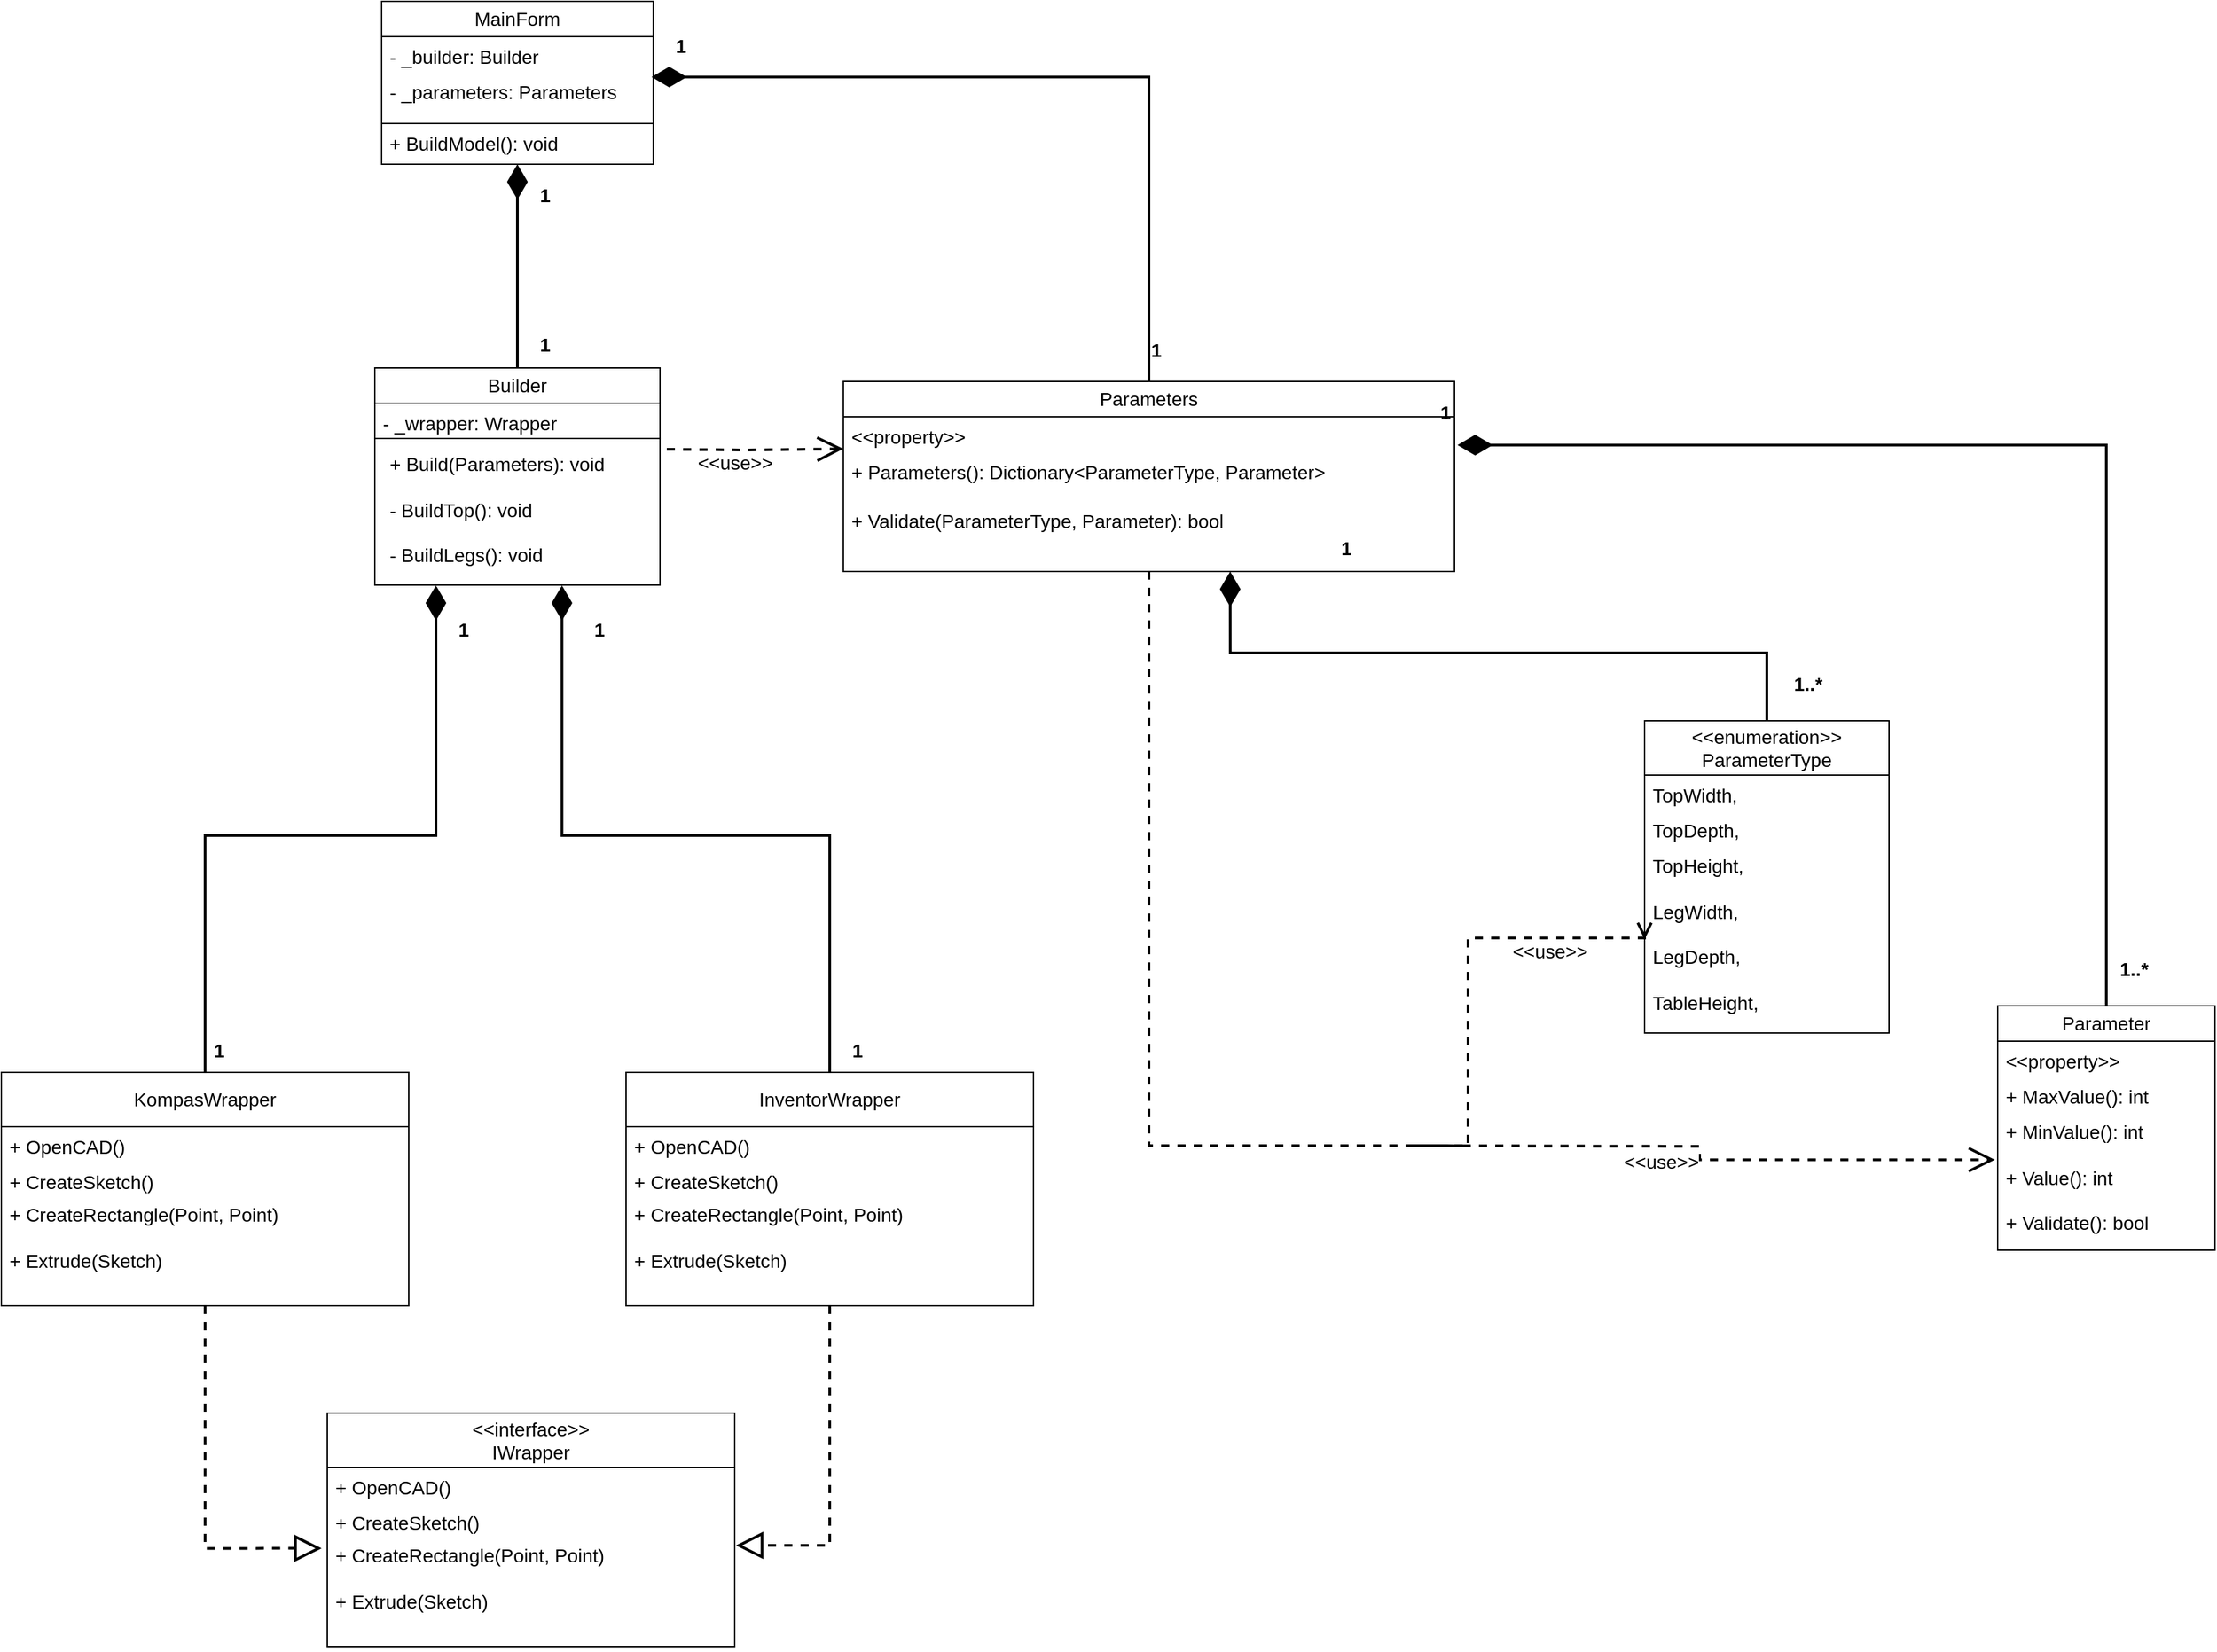 <mxfile version="24.7.17">
  <diagram name="Страница — 1" id="_GvUe0sxVUc-ljBJi4vi">
    <mxGraphModel dx="2227" dy="1865" grid="1" gridSize="10" guides="1" tooltips="1" connect="1" arrows="1" fold="1" page="1" pageScale="1" pageWidth="827" pageHeight="1169" math="0" shadow="0">
      <root>
        <mxCell id="0" />
        <mxCell id="1" parent="0" />
        <mxCell id="PoCXjNP7LagrxDgm13DA-1" value="&amp;lt;&amp;lt;enumeration&amp;gt;&amp;gt;&lt;div style=&quot;font-size: 14px;&quot;&gt;ParameterType&lt;/div&gt;" style="swimlane;fontStyle=0;childLayout=stackLayout;horizontal=1;startSize=40;fillColor=none;horizontalStack=0;resizeParent=1;resizeParentMax=0;resizeLast=0;collapsible=1;marginBottom=0;whiteSpace=wrap;html=1;labelBackgroundColor=none;fontSize=14;" parent="1" vertex="1">
          <mxGeometry x="600" y="240" width="180" height="230" as="geometry">
            <mxRectangle x="610" y="150" width="140" height="40" as="alternateBounds" />
          </mxGeometry>
        </mxCell>
        <mxCell id="PoCXjNP7LagrxDgm13DA-2" value="TopWidth," style="text;strokeColor=none;fillColor=none;align=left;verticalAlign=top;spacingLeft=4;spacingRight=4;overflow=hidden;rotatable=0;points=[[0,0.5],[1,0.5]];portConstraint=eastwest;whiteSpace=wrap;html=1;fontSize=14;" parent="PoCXjNP7LagrxDgm13DA-1" vertex="1">
          <mxGeometry y="40" width="180" height="26" as="geometry" />
        </mxCell>
        <mxCell id="PoCXjNP7LagrxDgm13DA-3" value="TopDepth," style="text;strokeColor=none;fillColor=none;align=left;verticalAlign=top;spacingLeft=4;spacingRight=4;overflow=hidden;rotatable=0;points=[[0,0.5],[1,0.5]];portConstraint=eastwest;whiteSpace=wrap;html=1;fontSize=14;" parent="PoCXjNP7LagrxDgm13DA-1" vertex="1">
          <mxGeometry y="66" width="180" height="26" as="geometry" />
        </mxCell>
        <mxCell id="PoCXjNP7LagrxDgm13DA-4" value="&lt;div style=&quot;font-size: 14px;&quot;&gt;&lt;span style=&quot;background-color: initial; font-size: 14px;&quot;&gt;TopHeight,&lt;/span&gt;&lt;br style=&quot;font-size: 14px;&quot;&gt;&lt;/div&gt;&lt;div style=&quot;font-size: 14px;&quot;&gt;&lt;span style=&quot;background-color: initial; font-size: 14px;&quot;&gt;&lt;br style=&quot;font-size: 14px;&quot;&gt;&lt;/span&gt;&lt;/div&gt;&lt;div style=&quot;font-size: 14px;&quot;&gt;LegWidth,&lt;div style=&quot;font-size: 14px;&quot;&gt;&lt;br style=&quot;font-size: 14px;&quot;&gt;&lt;/div&gt;&lt;div style=&quot;font-size: 14px;&quot;&gt;LegDepth,&lt;/div&gt;&lt;/div&gt;&lt;div style=&quot;font-size: 14px;&quot;&gt;&lt;br style=&quot;font-size: 14px;&quot;&gt;&lt;/div&gt;&lt;div style=&quot;font-size: 14px;&quot;&gt;TableHeight,&lt;/div&gt;" style="text;strokeColor=none;fillColor=none;align=left;verticalAlign=top;spacingLeft=4;spacingRight=4;overflow=hidden;rotatable=0;points=[[0,0.5],[1,0.5]];portConstraint=eastwest;whiteSpace=wrap;html=1;fontSize=14;" parent="PoCXjNP7LagrxDgm13DA-1" vertex="1">
          <mxGeometry y="92" width="180" height="138" as="geometry" />
        </mxCell>
        <mxCell id="PoCXjNP7LagrxDgm13DA-5" value="Parameter" style="swimlane;fontStyle=0;childLayout=stackLayout;horizontal=1;startSize=26;fillColor=none;horizontalStack=0;resizeParent=1;resizeParentMax=0;resizeLast=0;collapsible=1;marginBottom=0;whiteSpace=wrap;html=1;fontSize=14;" parent="1" vertex="1">
          <mxGeometry x="860" y="450" width="160" height="180" as="geometry">
            <mxRectangle x="590" y="450" width="110" height="30" as="alternateBounds" />
          </mxGeometry>
        </mxCell>
        <mxCell id="PoCXjNP7LagrxDgm13DA-6" value="&amp;lt;&amp;lt;property&amp;gt;&amp;gt;" style="text;strokeColor=none;fillColor=none;align=left;verticalAlign=top;spacingLeft=4;spacingRight=4;overflow=hidden;rotatable=0;points=[[0,0.5],[1,0.5]];portConstraint=eastwest;whiteSpace=wrap;html=1;fontSize=14;" parent="PoCXjNP7LagrxDgm13DA-5" vertex="1">
          <mxGeometry y="26" width="160" height="26" as="geometry" />
        </mxCell>
        <mxCell id="PoCXjNP7LagrxDgm13DA-7" value="+ MaxValue(): int" style="text;strokeColor=none;fillColor=none;align=left;verticalAlign=top;spacingLeft=4;spacingRight=4;overflow=hidden;rotatable=0;points=[[0,0.5],[1,0.5]];portConstraint=eastwest;whiteSpace=wrap;html=1;fontSize=14;" parent="PoCXjNP7LagrxDgm13DA-5" vertex="1">
          <mxGeometry y="52" width="160" height="26" as="geometry" />
        </mxCell>
        <mxCell id="PoCXjNP7LagrxDgm13DA-8" value="+ MinValue(): int&lt;div&gt;&lt;br&gt;&lt;/div&gt;&lt;div&gt;+ Value(): int&lt;/div&gt;&lt;div&gt;&lt;br&gt;&lt;/div&gt;&lt;div&gt;+ Validate(): bool&lt;/div&gt;" style="text;strokeColor=none;fillColor=none;align=left;verticalAlign=top;spacingLeft=4;spacingRight=4;overflow=hidden;rotatable=0;points=[[0,0.5],[1,0.5]];portConstraint=eastwest;whiteSpace=wrap;html=1;fontSize=14;" parent="PoCXjNP7LagrxDgm13DA-5" vertex="1">
          <mxGeometry y="78" width="160" height="102" as="geometry" />
        </mxCell>
        <mxCell id="PoCXjNP7LagrxDgm13DA-13" style="edgeStyle=orthogonalEdgeStyle;rounded=0;orthogonalLoop=1;jettySize=auto;html=1;entryX=-0.013;entryY=0.347;entryDx=0;entryDy=0;entryPerimeter=0;fontSize=14;strokeWidth=2;dashed=1;endArrow=open;endFill=0;endSize=15;" parent="1" target="PoCXjNP7LagrxDgm13DA-8" edge="1">
          <mxGeometry relative="1" as="geometry">
            <mxPoint x="430" y="553" as="sourcePoint" />
          </mxGeometry>
        </mxCell>
        <mxCell id="PoCXjNP7LagrxDgm13DA-14" value="&amp;lt;&amp;lt;use&amp;gt;&amp;gt;" style="edgeLabel;html=1;align=center;verticalAlign=middle;resizable=0;points=[];fontSize=14;" parent="PoCXjNP7LagrxDgm13DA-13" vertex="1" connectable="0">
          <mxGeometry x="-0.272" y="-1" relative="1" as="geometry">
            <mxPoint x="22" y="10" as="offset" />
          </mxGeometry>
        </mxCell>
        <mxCell id="PoCXjNP7LagrxDgm13DA-16" style="edgeStyle=orthogonalEdgeStyle;rounded=0;orthogonalLoop=1;jettySize=auto;html=1;entryX=0;entryY=0.5;entryDx=0;entryDy=0;endArrow=open;endFill=0;strokeWidth=2;dashed=1;endSize=8;startSize=6;" parent="1" source="PoCXjNP7LagrxDgm13DA-20" target="PoCXjNP7LagrxDgm13DA-4" edge="1">
          <mxGeometry relative="1" as="geometry">
            <Array as="points">
              <mxPoint x="235" y="553" />
              <mxPoint x="470" y="553" />
              <mxPoint x="470" y="400" />
              <mxPoint x="600" y="400" />
            </Array>
            <mxPoint x="430" y="553" as="sourcePoint" />
          </mxGeometry>
        </mxCell>
        <mxCell id="PoCXjNP7LagrxDgm13DA-17" value="&amp;lt;&amp;lt;use&amp;gt;&amp;gt;" style="edgeLabel;html=1;align=center;verticalAlign=middle;resizable=0;points=[];fontSize=14;" parent="1" vertex="1" connectable="0">
          <mxGeometry x="530" y="410.004" as="geometry" />
        </mxCell>
        <mxCell id="PoCXjNP7LagrxDgm13DA-18" value="Parameters" style="swimlane;fontStyle=0;childLayout=stackLayout;horizontal=1;startSize=26;fillColor=none;horizontalStack=0;resizeParent=1;resizeParentMax=0;resizeLast=0;collapsible=1;marginBottom=0;whiteSpace=wrap;html=1;fontSize=14;" parent="1" vertex="1">
          <mxGeometry x="10" y="-10" width="450" height="140" as="geometry" />
        </mxCell>
        <mxCell id="PoCXjNP7LagrxDgm13DA-19" value="&amp;lt;&amp;lt;property&amp;gt;&amp;gt;" style="text;strokeColor=none;fillColor=none;align=left;verticalAlign=top;spacingLeft=4;spacingRight=4;overflow=hidden;rotatable=0;points=[[0,0.5],[1,0.5]];portConstraint=eastwest;whiteSpace=wrap;html=1;fontSize=14;" parent="PoCXjNP7LagrxDgm13DA-18" vertex="1">
          <mxGeometry y="26" width="450" height="26" as="geometry" />
        </mxCell>
        <mxCell id="PoCXjNP7LagrxDgm13DA-20" value="+ Parameters(): Dictionary&amp;lt;ParameterType, Parameter&amp;gt;" style="text;strokeColor=none;fillColor=none;align=left;verticalAlign=top;spacingLeft=4;spacingRight=4;overflow=hidden;rotatable=0;points=[[0,0.5],[1,0.5]];portConstraint=eastwest;whiteSpace=wrap;html=1;fontSize=14;" parent="PoCXjNP7LagrxDgm13DA-18" vertex="1">
          <mxGeometry y="52" width="450" height="88" as="geometry" />
        </mxCell>
        <mxCell id="PoCXjNP7LagrxDgm13DA-24" style="edgeStyle=orthogonalEdgeStyle;rounded=0;orthogonalLoop=1;jettySize=auto;html=1;entryX=0.633;entryY=1;entryDx=0;entryDy=0;entryPerimeter=0;endArrow=diamondThin;endFill=1;endSize=20;strokeWidth=2;" parent="1" source="PoCXjNP7LagrxDgm13DA-1" target="PoCXjNP7LagrxDgm13DA-20" edge="1">
          <mxGeometry relative="1" as="geometry" />
        </mxCell>
        <mxCell id="PoCXjNP7LagrxDgm13DA-25" style="edgeStyle=orthogonalEdgeStyle;rounded=0;orthogonalLoop=1;jettySize=auto;html=1;entryX=1.005;entryY=-0.058;entryDx=0;entryDy=0;entryPerimeter=0;strokeWidth=2;endArrow=diamondThin;endFill=1;endSize=20;" parent="1" source="PoCXjNP7LagrxDgm13DA-5" target="PoCXjNP7LagrxDgm13DA-20" edge="1">
          <mxGeometry relative="1" as="geometry" />
        </mxCell>
        <mxCell id="PoCXjNP7LagrxDgm13DA-26" value="1..*" style="text;align=center;fontStyle=1;verticalAlign=middle;spacingLeft=3;spacingRight=3;strokeColor=none;rotatable=0;points=[[0,0.5],[1,0.5]];portConstraint=eastwest;html=1;fontSize=14;" parent="1" vertex="1">
          <mxGeometry x="920" y="410" width="80" height="26" as="geometry" />
        </mxCell>
        <mxCell id="PoCXjNP7LagrxDgm13DA-27" value="1" style="text;align=center;fontStyle=1;verticalAlign=middle;spacingLeft=3;spacingRight=3;strokeColor=none;rotatable=0;points=[[0,0.5],[1,0.5]];portConstraint=eastwest;html=1;fontSize=14;" parent="1" vertex="1">
          <mxGeometry x="413" width="80" height="26" as="geometry" />
        </mxCell>
        <mxCell id="PoCXjNP7LagrxDgm13DA-28" value="1..*" style="text;align=center;fontStyle=1;verticalAlign=middle;spacingLeft=3;spacingRight=3;strokeColor=none;rotatable=0;points=[[0,0.5],[1,0.5]];portConstraint=eastwest;html=1;fontSize=14;" parent="1" vertex="1">
          <mxGeometry x="680" y="200" width="80" height="26" as="geometry" />
        </mxCell>
        <mxCell id="PoCXjNP7LagrxDgm13DA-29" value="1" style="text;align=center;fontStyle=1;verticalAlign=middle;spacingLeft=3;spacingRight=3;strokeColor=none;rotatable=0;points=[[0,0.5],[1,0.5]];portConstraint=eastwest;html=1;fontSize=14;" parent="1" vertex="1">
          <mxGeometry x="340" y="100" width="80" height="26" as="geometry" />
        </mxCell>
        <mxCell id="PoCXjNP7LagrxDgm13DA-30" value="Builder" style="swimlane;fontStyle=0;childLayout=stackLayout;horizontal=1;startSize=26;fillColor=none;horizontalStack=0;resizeParent=1;resizeParentMax=0;resizeLast=0;collapsible=1;marginBottom=0;whiteSpace=wrap;html=1;fontSize=14;" parent="1" vertex="1">
          <mxGeometry x="-335" y="-20" width="210" height="160" as="geometry" />
        </mxCell>
        <mxCell id="PoCXjNP7LagrxDgm13DA-31" value="- _wrapper: Wrapper" style="text;strokeColor=none;fillColor=none;align=left;verticalAlign=top;spacingLeft=4;spacingRight=4;overflow=hidden;rotatable=0;points=[[0,0.5],[1,0.5]];portConstraint=eastwest;whiteSpace=wrap;html=1;fontSize=14;" parent="PoCXjNP7LagrxDgm13DA-30" vertex="1">
          <mxGeometry y="26" width="210" height="26" as="geometry" />
        </mxCell>
        <mxCell id="PoCXjNP7LagrxDgm13DA-47" value="" style="html=1;whiteSpace=wrap;" parent="PoCXjNP7LagrxDgm13DA-30" vertex="1">
          <mxGeometry y="52" width="210" height="108" as="geometry" />
        </mxCell>
        <mxCell id="PoCXjNP7LagrxDgm13DA-34" style="edgeStyle=orthogonalEdgeStyle;rounded=0;orthogonalLoop=1;jettySize=auto;html=1;entryX=-0.003;entryY=0.894;entryDx=0;entryDy=0;entryPerimeter=0;dashed=1;strokeWidth=2;endArrow=open;endFill=0;endSize=15;" parent="1" edge="1">
          <mxGeometry relative="1" as="geometry">
            <mxPoint x="-120" y="40" as="sourcePoint" />
            <mxPoint x="10.0" y="39.654" as="targetPoint" />
          </mxGeometry>
        </mxCell>
        <mxCell id="PoCXjNP7LagrxDgm13DA-35" value="&amp;lt;&amp;lt;use&amp;gt;&amp;gt;" style="edgeLabel;html=1;align=center;verticalAlign=middle;resizable=0;points=[];fontSize=14;" parent="1" vertex="1" connectable="0">
          <mxGeometry x="-70" y="50.004" as="geometry" />
        </mxCell>
        <mxCell id="PoCXjNP7LagrxDgm13DA-40" style="edgeStyle=orthogonalEdgeStyle;rounded=0;orthogonalLoop=1;jettySize=auto;html=1;strokeWidth=2;endArrow=diamondThin;endFill=1;endSize=20;entryX=0.5;entryY=1;entryDx=0;entryDy=0;" parent="1" source="PoCXjNP7LagrxDgm13DA-30" target="PoCXjNP7LagrxDgm13DA-55" edge="1">
          <mxGeometry relative="1" as="geometry">
            <mxPoint x="-230" y="-180" as="targetPoint" />
          </mxGeometry>
        </mxCell>
        <mxCell id="PoCXjNP7LagrxDgm13DA-41" style="edgeStyle=orthogonalEdgeStyle;rounded=0;orthogonalLoop=1;jettySize=auto;html=1;entryX=0.994;entryY=0.098;entryDx=0;entryDy=0;entryPerimeter=0;strokeWidth=2;endArrow=diamondThin;endFill=1;endSize=20;" parent="1" source="PoCXjNP7LagrxDgm13DA-18" target="PoCXjNP7LagrxDgm13DA-57" edge="1">
          <mxGeometry relative="1" as="geometry">
            <mxPoint x="-95.8" y="-200.856" as="targetPoint" />
          </mxGeometry>
        </mxCell>
        <mxCell id="PoCXjNP7LagrxDgm13DA-42" value="&amp;lt;&amp;lt;interface&amp;gt;&amp;gt;&lt;br&gt;IWrapper" style="swimlane;fontStyle=0;childLayout=stackLayout;horizontal=1;startSize=40;fillColor=none;horizontalStack=0;resizeParent=1;resizeParentMax=0;resizeLast=0;collapsible=1;marginBottom=0;whiteSpace=wrap;html=1;fontSize=14;" parent="1" vertex="1">
          <mxGeometry x="-370" y="750" width="300" height="172" as="geometry" />
        </mxCell>
        <mxCell id="PoCXjNP7LagrxDgm13DA-43" value="+ OpenCAD()" style="text;strokeColor=none;fillColor=none;align=left;verticalAlign=top;spacingLeft=4;spacingRight=4;overflow=hidden;rotatable=0;points=[[0,0.5],[1,0.5]];portConstraint=eastwest;whiteSpace=wrap;html=1;fontSize=14;" parent="PoCXjNP7LagrxDgm13DA-42" vertex="1">
          <mxGeometry y="40" width="300" height="26" as="geometry" />
        </mxCell>
        <mxCell id="PoCXjNP7LagrxDgm13DA-44" value="+ CreateSketch()" style="text;strokeColor=none;fillColor=none;align=left;verticalAlign=top;spacingLeft=4;spacingRight=4;overflow=hidden;rotatable=0;points=[[0,0.5],[1,0.5]];portConstraint=eastwest;whiteSpace=wrap;html=1;fontSize=14;" parent="PoCXjNP7LagrxDgm13DA-42" vertex="1">
          <mxGeometry y="66" width="300" height="24" as="geometry" />
        </mxCell>
        <mxCell id="PoCXjNP7LagrxDgm13DA-45" value="+ CreateRectangle(Point, Point)&lt;div&gt;&lt;br&gt;&lt;/div&gt;&lt;div&gt;+ Extrude(Sketch)&lt;/div&gt;" style="text;strokeColor=none;fillColor=none;align=left;verticalAlign=top;spacingLeft=4;spacingRight=4;overflow=hidden;rotatable=0;points=[[0,0.5],[1,0.5]];portConstraint=eastwest;whiteSpace=wrap;html=1;fontSize=14;" parent="PoCXjNP7LagrxDgm13DA-42" vertex="1">
          <mxGeometry y="90" width="300" height="82" as="geometry" />
        </mxCell>
        <mxCell id="PoCXjNP7LagrxDgm13DA-46" style="edgeStyle=orthogonalEdgeStyle;rounded=0;orthogonalLoop=1;jettySize=auto;html=1;entryX=0.2;entryY=1.003;entryDx=0;entryDy=0;strokeWidth=2;endArrow=diamondThin;endFill=1;endSize=20;exitX=0.5;exitY=0;exitDx=0;exitDy=0;entryPerimeter=0;" parent="1" source="ReBuMeNeadvC9PKwHi04-2" target="PoCXjNP7LagrxDgm13DA-48" edge="1">
          <mxGeometry relative="1" as="geometry">
            <mxPoint x="-230" y="107.344" as="targetPoint" />
            <mxPoint x="-200" y="420" as="sourcePoint" />
          </mxGeometry>
        </mxCell>
        <mxCell id="PoCXjNP7LagrxDgm13DA-48" value="+ Build(Parameters): void&lt;div&gt;&lt;br&gt;&lt;/div&gt;&lt;div&gt;- BuildTop(): void&lt;/div&gt;&lt;div&gt;&lt;br&gt;&lt;/div&gt;&lt;div&gt;- BuildLegs(): void&lt;/div&gt;" style="text;strokeColor=none;fillColor=none;align=left;verticalAlign=top;spacingLeft=4;spacingRight=4;overflow=hidden;rotatable=0;points=[[0,0.5],[1,0.5]];portConstraint=eastwest;whiteSpace=wrap;html=1;fontSize=14;" parent="1" vertex="1">
          <mxGeometry x="-330" y="36" width="200" height="104" as="geometry" />
        </mxCell>
        <mxCell id="PoCXjNP7LagrxDgm13DA-55" value="MainForm" style="swimlane;fontStyle=0;childLayout=stackLayout;horizontal=1;startSize=26;fillColor=none;horizontalStack=0;resizeParent=1;resizeParentMax=0;resizeLast=0;collapsible=1;marginBottom=0;whiteSpace=wrap;html=1;fontSize=14;" parent="1" vertex="1">
          <mxGeometry x="-330" y="-290" width="200" height="120" as="geometry" />
        </mxCell>
        <mxCell id="PoCXjNP7LagrxDgm13DA-56" value="- _builder: Builder" style="text;strokeColor=none;fillColor=none;align=left;verticalAlign=top;spacingLeft=4;spacingRight=4;overflow=hidden;rotatable=0;points=[[0,0.5],[1,0.5]];portConstraint=eastwest;whiteSpace=wrap;html=1;fontSize=14;" parent="PoCXjNP7LagrxDgm13DA-55" vertex="1">
          <mxGeometry y="26" width="200" height="26" as="geometry" />
        </mxCell>
        <mxCell id="PoCXjNP7LagrxDgm13DA-57" value="- _parameters: Parameters" style="text;strokeColor=none;fillColor=none;align=left;verticalAlign=top;spacingLeft=4;spacingRight=4;overflow=hidden;rotatable=0;points=[[0,0.5],[1,0.5]];portConstraint=eastwest;whiteSpace=wrap;html=1;fontSize=14;" parent="PoCXjNP7LagrxDgm13DA-55" vertex="1">
          <mxGeometry y="52" width="200" height="38" as="geometry" />
        </mxCell>
        <mxCell id="PoCXjNP7LagrxDgm13DA-58" value="&amp;nbsp;+ BuildModel(): void" style="html=1;whiteSpace=wrap;align=left;fontSize=14;" parent="PoCXjNP7LagrxDgm13DA-55" vertex="1">
          <mxGeometry y="90" width="200" height="30" as="geometry" />
        </mxCell>
        <mxCell id="PoCXjNP7LagrxDgm13DA-60" value="1" style="text;align=center;fontStyle=1;verticalAlign=middle;spacingLeft=3;spacingRight=3;strokeColor=none;rotatable=0;points=[[0,0.5],[1,0.5]];portConstraint=eastwest;html=1;fontSize=14;" parent="1" vertex="1">
          <mxGeometry x="-150" y="-270" width="80" height="26" as="geometry" />
        </mxCell>
        <mxCell id="PoCXjNP7LagrxDgm13DA-61" value="1" style="text;align=center;fontStyle=1;verticalAlign=middle;spacingLeft=3;spacingRight=3;strokeColor=none;rotatable=0;points=[[0,0.5],[1,0.5]];portConstraint=eastwest;html=1;fontSize=14;" parent="1" vertex="1">
          <mxGeometry x="200" y="-46" width="80" height="26" as="geometry" />
        </mxCell>
        <mxCell id="PoCXjNP7LagrxDgm13DA-62" value="1" style="text;align=center;fontStyle=1;verticalAlign=middle;spacingLeft=3;spacingRight=3;strokeColor=none;rotatable=0;points=[[0,0.5],[1,0.5]];portConstraint=eastwest;html=1;fontSize=14;" parent="1" vertex="1">
          <mxGeometry x="-310" y="160" width="80" height="26" as="geometry" />
        </mxCell>
        <mxCell id="PoCXjNP7LagrxDgm13DA-63" value="1" style="text;align=center;fontStyle=1;verticalAlign=middle;spacingLeft=3;spacingRight=3;strokeColor=none;rotatable=0;points=[[0,0.5],[1,0.5]];portConstraint=eastwest;html=1;fontSize=14;" parent="1" vertex="1">
          <mxGeometry x="-490" y="470" width="80" height="26" as="geometry" />
        </mxCell>
        <mxCell id="PoCXjNP7LagrxDgm13DA-64" value="1" style="text;align=center;fontStyle=1;verticalAlign=middle;spacingLeft=3;spacingRight=3;strokeColor=none;rotatable=0;points=[[0,0.5],[1,0.5]];portConstraint=eastwest;html=1;fontSize=14;" parent="1" vertex="1">
          <mxGeometry x="-250" y="-50" width="80" height="26" as="geometry" />
        </mxCell>
        <mxCell id="PoCXjNP7LagrxDgm13DA-65" value="1" style="text;align=center;fontStyle=1;verticalAlign=middle;spacingLeft=3;spacingRight=3;strokeColor=none;rotatable=0;points=[[0,0.5],[1,0.5]];portConstraint=eastwest;html=1;fontSize=14;" parent="1" vertex="1">
          <mxGeometry x="-250" y="-160" width="80" height="26" as="geometry" />
        </mxCell>
        <mxCell id="ReBuMeNeadvC9PKwHi04-1" value="&lt;div&gt;&lt;br&gt;&lt;/div&gt;+ Validate(ParameterType, Parameter): bool" style="text;strokeColor=none;fillColor=none;align=left;verticalAlign=top;spacingLeft=4;spacingRight=4;overflow=hidden;rotatable=0;points=[[0,0.5],[1,0.5]];portConstraint=eastwest;whiteSpace=wrap;html=1;fontSize=14;" vertex="1" parent="1">
          <mxGeometry x="10" y="61" width="290" height="54" as="geometry" />
        </mxCell>
        <mxCell id="ReBuMeNeadvC9PKwHi04-2" value="KompasWrapper" style="swimlane;fontStyle=0;childLayout=stackLayout;horizontal=1;startSize=40;fillColor=none;horizontalStack=0;resizeParent=1;resizeParentMax=0;resizeLast=0;collapsible=1;marginBottom=0;whiteSpace=wrap;html=1;fontSize=14;" vertex="1" parent="1">
          <mxGeometry x="-610" y="499" width="300" height="172" as="geometry" />
        </mxCell>
        <mxCell id="ReBuMeNeadvC9PKwHi04-3" value="+ OpenCAD()" style="text;strokeColor=none;fillColor=none;align=left;verticalAlign=top;spacingLeft=4;spacingRight=4;overflow=hidden;rotatable=0;points=[[0,0.5],[1,0.5]];portConstraint=eastwest;whiteSpace=wrap;html=1;fontSize=14;" vertex="1" parent="ReBuMeNeadvC9PKwHi04-2">
          <mxGeometry y="40" width="300" height="26" as="geometry" />
        </mxCell>
        <mxCell id="ReBuMeNeadvC9PKwHi04-4" value="+ CreateSketch()" style="text;strokeColor=none;fillColor=none;align=left;verticalAlign=top;spacingLeft=4;spacingRight=4;overflow=hidden;rotatable=0;points=[[0,0.5],[1,0.5]];portConstraint=eastwest;whiteSpace=wrap;html=1;fontSize=14;" vertex="1" parent="ReBuMeNeadvC9PKwHi04-2">
          <mxGeometry y="66" width="300" height="24" as="geometry" />
        </mxCell>
        <mxCell id="ReBuMeNeadvC9PKwHi04-5" value="+ CreateRectangle(Point, Point)&lt;div&gt;&lt;br&gt;&lt;/div&gt;&lt;div&gt;+ Extrude(Sketch)&lt;/div&gt;" style="text;strokeColor=none;fillColor=none;align=left;verticalAlign=top;spacingLeft=4;spacingRight=4;overflow=hidden;rotatable=0;points=[[0,0.5],[1,0.5]];portConstraint=eastwest;whiteSpace=wrap;html=1;fontSize=14;" vertex="1" parent="ReBuMeNeadvC9PKwHi04-2">
          <mxGeometry y="90" width="300" height="82" as="geometry" />
        </mxCell>
        <mxCell id="ReBuMeNeadvC9PKwHi04-6" value="InventorWrapper" style="swimlane;fontStyle=0;childLayout=stackLayout;horizontal=1;startSize=40;fillColor=none;horizontalStack=0;resizeParent=1;resizeParentMax=0;resizeLast=0;collapsible=1;marginBottom=0;whiteSpace=wrap;html=1;fontSize=14;" vertex="1" parent="1">
          <mxGeometry x="-150" y="499" width="300" height="172" as="geometry" />
        </mxCell>
        <mxCell id="ReBuMeNeadvC9PKwHi04-7" value="+ OpenCAD()" style="text;strokeColor=none;fillColor=none;align=left;verticalAlign=top;spacingLeft=4;spacingRight=4;overflow=hidden;rotatable=0;points=[[0,0.5],[1,0.5]];portConstraint=eastwest;whiteSpace=wrap;html=1;fontSize=14;" vertex="1" parent="ReBuMeNeadvC9PKwHi04-6">
          <mxGeometry y="40" width="300" height="26" as="geometry" />
        </mxCell>
        <mxCell id="ReBuMeNeadvC9PKwHi04-8" value="+ CreateSketch()" style="text;strokeColor=none;fillColor=none;align=left;verticalAlign=top;spacingLeft=4;spacingRight=4;overflow=hidden;rotatable=0;points=[[0,0.5],[1,0.5]];portConstraint=eastwest;whiteSpace=wrap;html=1;fontSize=14;" vertex="1" parent="ReBuMeNeadvC9PKwHi04-6">
          <mxGeometry y="66" width="300" height="24" as="geometry" />
        </mxCell>
        <mxCell id="ReBuMeNeadvC9PKwHi04-9" value="+ CreateRectangle(Point, Point)&lt;div&gt;&lt;br&gt;&lt;/div&gt;&lt;div&gt;+ Extrude(Sketch)&lt;/div&gt;" style="text;strokeColor=none;fillColor=none;align=left;verticalAlign=top;spacingLeft=4;spacingRight=4;overflow=hidden;rotatable=0;points=[[0,0.5],[1,0.5]];portConstraint=eastwest;whiteSpace=wrap;html=1;fontSize=14;" vertex="1" parent="ReBuMeNeadvC9PKwHi04-6">
          <mxGeometry y="90" width="300" height="82" as="geometry" />
        </mxCell>
        <mxCell id="ReBuMeNeadvC9PKwHi04-10" style="edgeStyle=orthogonalEdgeStyle;rounded=0;orthogonalLoop=1;jettySize=auto;html=1;entryX=-0.014;entryY=0.118;entryDx=0;entryDy=0;entryPerimeter=0;strokeWidth=2;endArrow=block;endFill=0;endSize=15;dashed=1;" edge="1" parent="1" source="ReBuMeNeadvC9PKwHi04-2" target="PoCXjNP7LagrxDgm13DA-45">
          <mxGeometry relative="1" as="geometry" />
        </mxCell>
        <mxCell id="ReBuMeNeadvC9PKwHi04-11" style="edgeStyle=orthogonalEdgeStyle;rounded=0;orthogonalLoop=1;jettySize=auto;html=1;entryX=1.003;entryY=0.092;entryDx=0;entryDy=0;entryPerimeter=0;dashed=1;strokeWidth=2;endArrow=block;endFill=0;endSize=15;" edge="1" parent="1" source="ReBuMeNeadvC9PKwHi04-6" target="PoCXjNP7LagrxDgm13DA-45">
          <mxGeometry relative="1" as="geometry" />
        </mxCell>
        <mxCell id="ReBuMeNeadvC9PKwHi04-16" style="edgeStyle=orthogonalEdgeStyle;rounded=0;orthogonalLoop=1;jettySize=auto;html=1;entryX=0.664;entryY=1.003;entryDx=0;entryDy=0;entryPerimeter=0;strokeWidth=2;endArrow=diamondThin;endFill=1;endSize=20;" edge="1" parent="1" source="ReBuMeNeadvC9PKwHi04-6" target="PoCXjNP7LagrxDgm13DA-48">
          <mxGeometry relative="1" as="geometry" />
        </mxCell>
        <mxCell id="ReBuMeNeadvC9PKwHi04-17" value="1" style="text;align=center;fontStyle=1;verticalAlign=middle;spacingLeft=3;spacingRight=3;strokeColor=none;rotatable=0;points=[[0,0.5],[1,0.5]];portConstraint=eastwest;html=1;fontSize=14;" vertex="1" parent="1">
          <mxGeometry x="-210" y="160" width="80" height="26" as="geometry" />
        </mxCell>
        <mxCell id="ReBuMeNeadvC9PKwHi04-18" value="1" style="text;align=center;fontStyle=1;verticalAlign=middle;spacingLeft=3;spacingRight=3;strokeColor=none;rotatable=0;points=[[0,0.5],[1,0.5]];portConstraint=eastwest;html=1;fontSize=14;" vertex="1" parent="1">
          <mxGeometry x="-20" y="470" width="80" height="26" as="geometry" />
        </mxCell>
      </root>
    </mxGraphModel>
  </diagram>
</mxfile>
